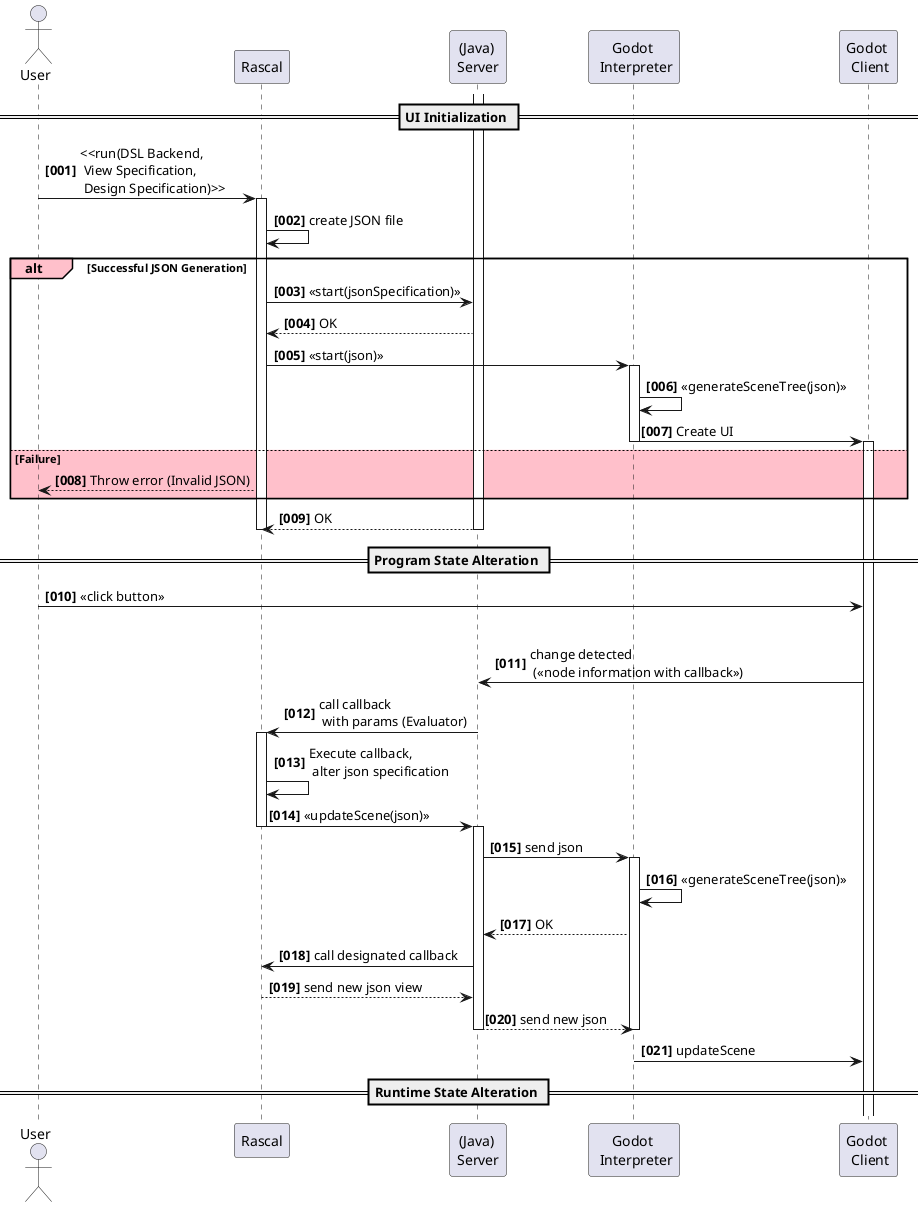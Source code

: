 @startuml
autonumber "<b>[000]"
actor       User        as user
participant "Rascal" as rascal
participant "(Java) \nServer" as server
participant "Godot \n Interpreter" as godot
participant "Godot \n Client" as client
== UI Initialization ==

user -> rascal : <<run(DSL Backend, \n View Specification, \n Design Specification)>>
activate rascal
rascal -> rascal: create JSON file
alt#pink #white Successful JSON Generation
    rascal -> server : <<start(jsonSpecification)>>
    server --> rascal: OK
    rascal -> godot : <<start(json)>>
    activate godot
    godot -> godot: <<generateSceneTree(json)>>
    godot -> client: Create UI
    deactivate godot
    activate client
else #pink Failure
    rascal --> user : Throw error (Invalid JSON)
end
activate server
server --> rascal: OK
deactivate rascal
deactivate server
== Program State Alteration ==
user -> client : <<click button>>
alt #Gold #White Alter runtime state
    client -> server : change detected \n (<<node information with callback>>)
    server -> rascal:  call callback \n with params (Evaluator)
    activate rascal
    rascal -> rascal: Execute callback, \n alter json specification
    rascal -> server : <<updateScene(json)>>
    deactivate rascal
    activate server
    server -> godot : send json
    activate godot
    godot -> godot: <<generateSceneTree(json)>>
    godot --> server: OK
    server -> rascal: call designated callback
    rascal --> server: send new json view
    server --> godot: send new json

    deactivate godot
    deactivate server

    godot -> client: updateScene
== Runtime State Alteration ==

@enduml
